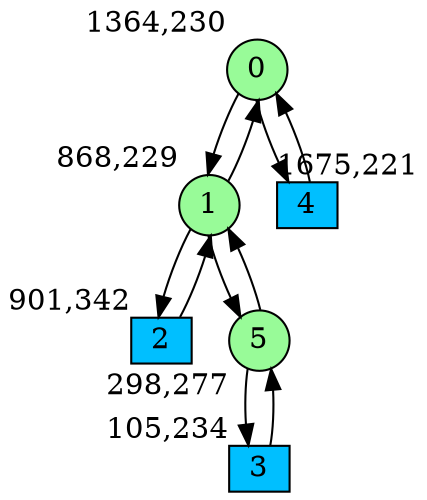 digraph G {
graph [bgcolor=white]
node [shape=circle, style = filled, fillcolor=white,fixedsize=true, width=0.4, height=0.3 ]
0[xlabel="1364,230", pos = "19.6719,1.75!", fillcolor=palegreen ];
1[xlabel="868,229", pos = "11.9219,1.76563!", fillcolor=palegreen ];
2[xlabel="901,342", pos = "12.4375,0!", fillcolor=deepskyblue, shape=box ];
3[xlabel="105,234", pos = "0,1.6875!", fillcolor=deepskyblue, shape=box ];
4[xlabel="1675,221", pos = "24.5313,1.89063!", fillcolor=deepskyblue, shape=box ];
5[xlabel="298,277", pos = "3.01563,1.01563!", fillcolor=palegreen ];
0->1 ;
0->4 ;
1->0 ;
1->5 ;
1->2 ;
2->1 ;
3->5 ;
4->0 ;
5->1 ;
5->3 ;
}
